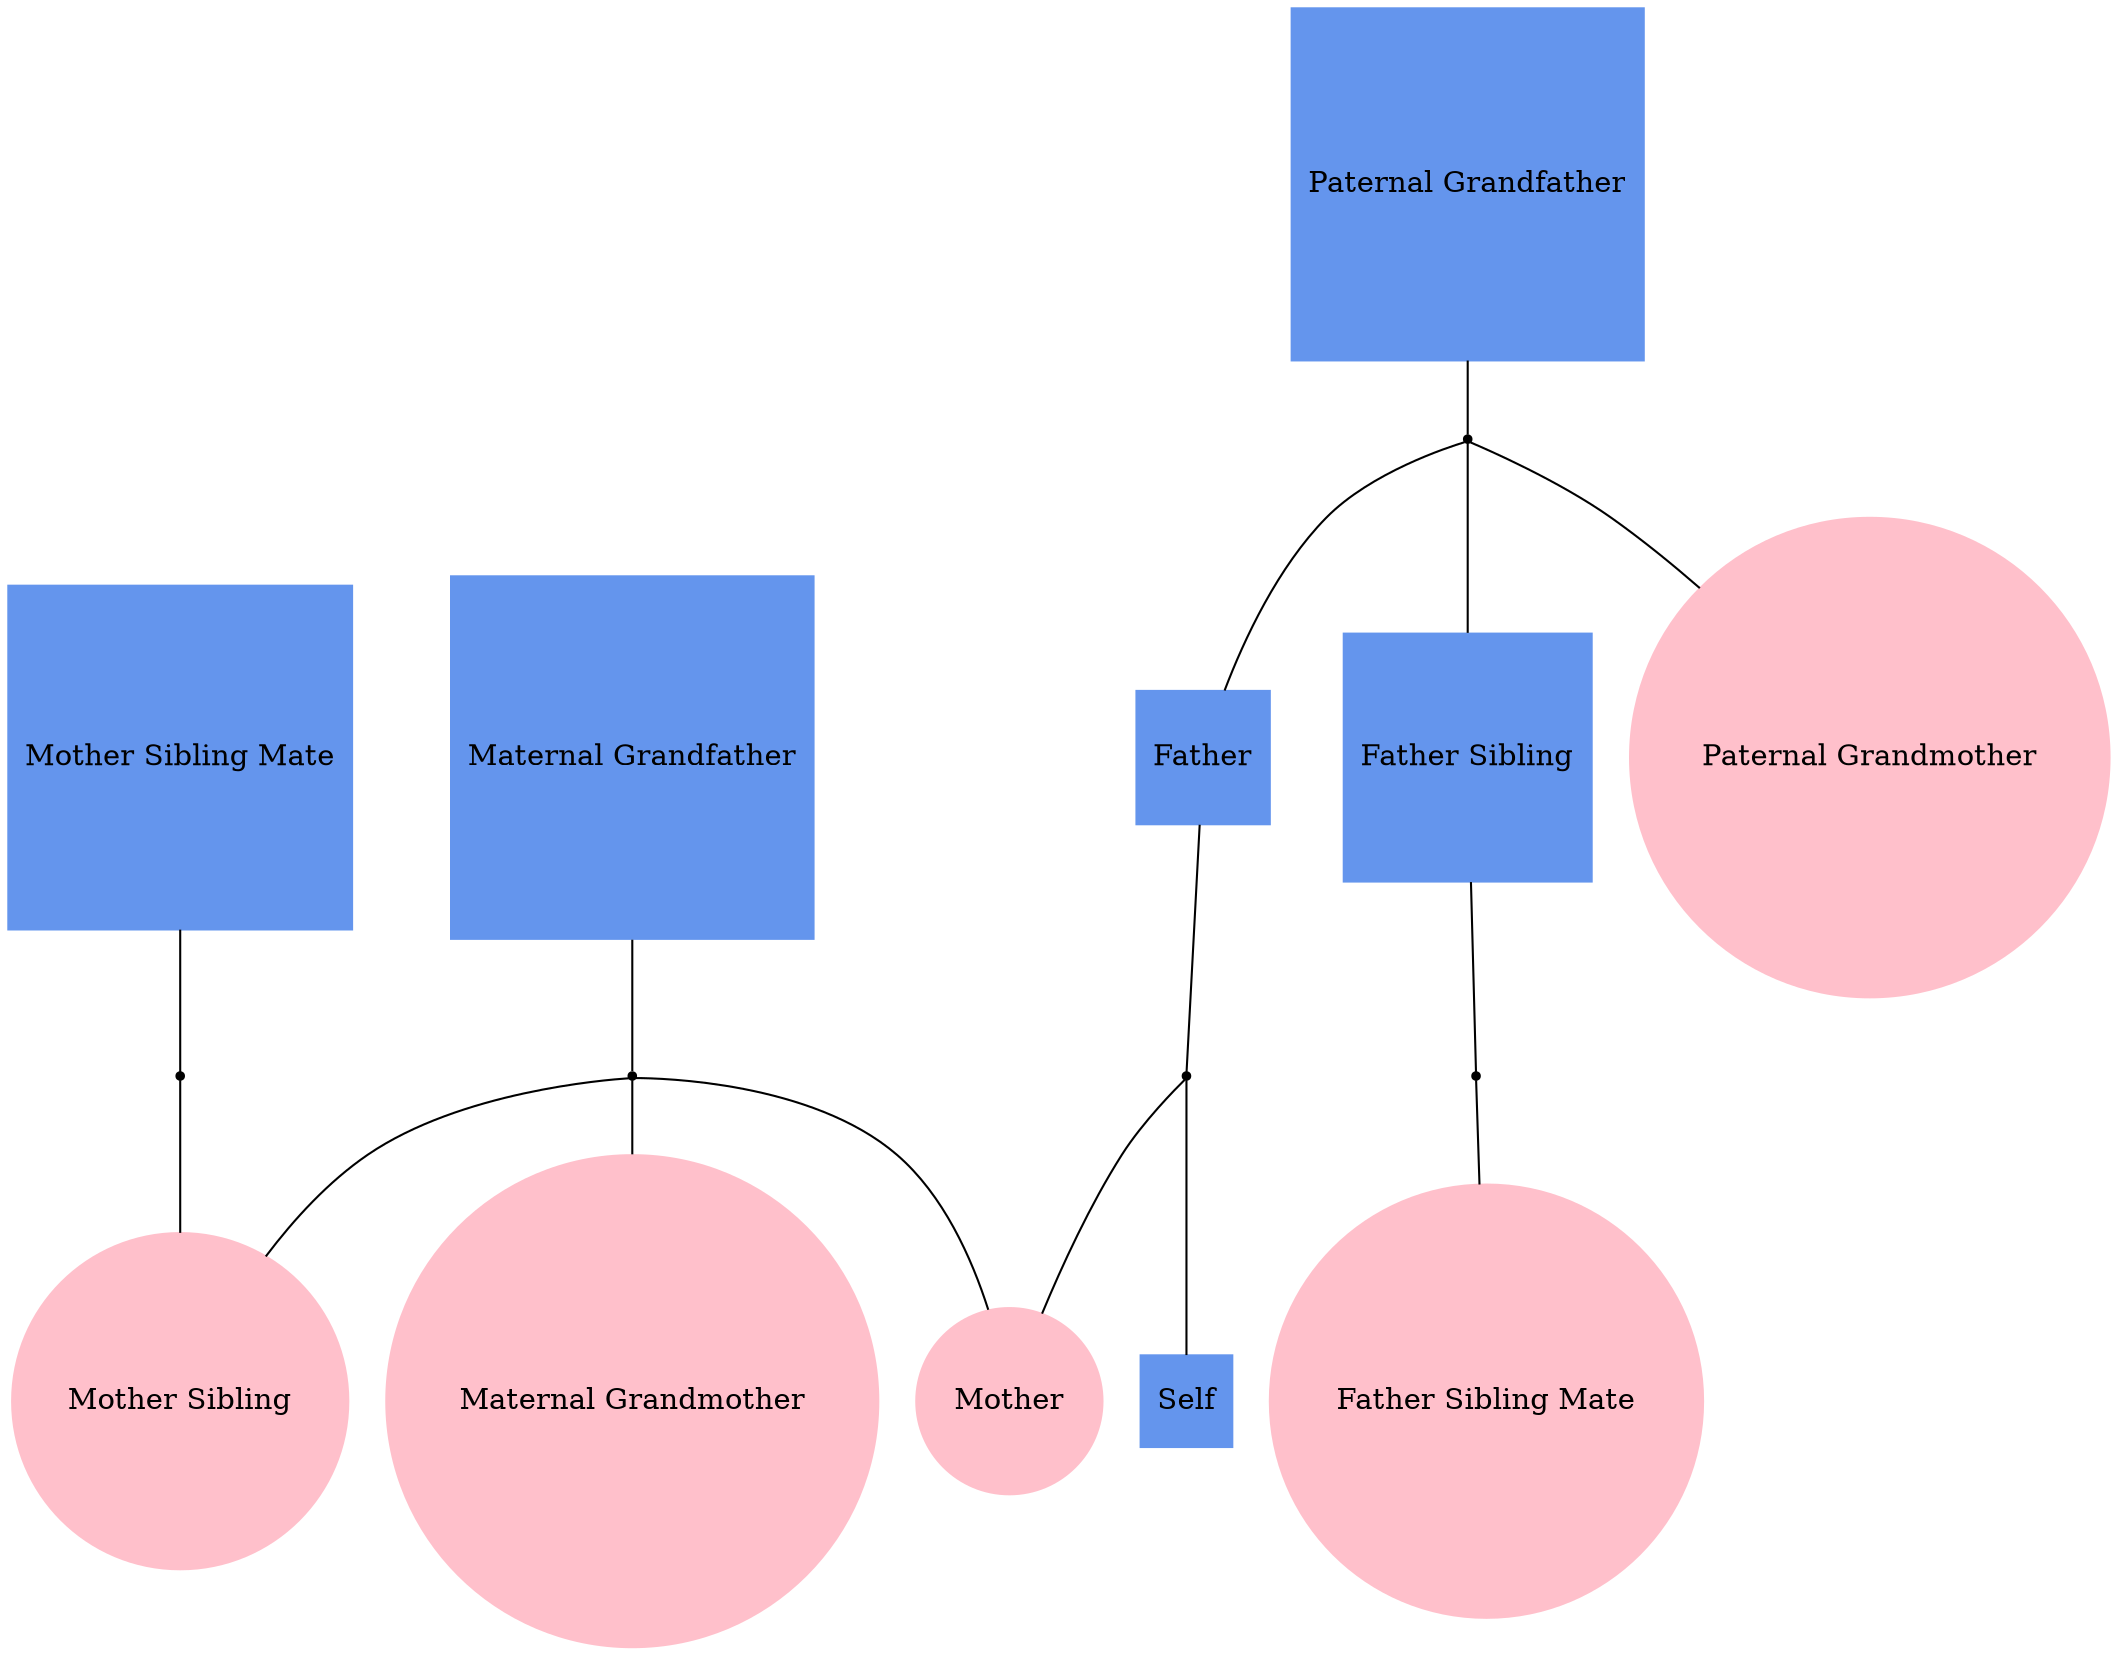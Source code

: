 
graph f13 {
"Self" [shape=box, style=filled, regular=1, color="cornflowerblue"];
"Mother" [shape=oval, style=filled, regular=1, color="pink"];
"Mother Sibling" [shape=oval, style=filled, regular=1, color="pink"];
"Mother Sibling Mate" [shape=box, style=filled, regular=1, color="cornflowerblue"];
"Maternal Grandfather" [shape=box, style=filled, regular=1, color="cornflowerblue"];
"Maternal Grandmother" [shape=oval, style=filled, regular=1, color="pink"];
"Father" [shape=box, style=filled, regular=1, color="cornflowerblue"];
"Father Sibling" [shape=box, style=filled, regular=1, color="cornflowerblue"];
"Father Sibling Mate" [shape=oval, style=filled, regular=1, color="pink"];
"Paternal Grandfather" [shape=box, style=filled, regular=1, color="cornflowerblue"];
"Paternal Grandmother" [shape=oval, style=filled, regular=1, color="pink"];

"mothersiblingmate+mothersibling" [shape=point];
"maternalgrandfather+maternalgrandmother" [shape=point];
"father+mother" [shape=point];
"fathersibling+fathersiblingmate" [shape=point];
"paternalgrandfather+paternalgrandmother" [shape=point];

"Mother Sibling Mate" -- "mothersiblingmate+mothersibling" -- "Mother Sibling";
"Maternal Grandfather" -- "maternalgrandfather+maternalgrandmother" -- "Maternal Grandmother";
"Father" -- "father+mother" -- "Mother";
"Father Sibling" -- "fathersibling+fathersiblingmate" -- "Father Sibling Mate";
"Paternal Grandfather" -- "paternalgrandfather+paternalgrandmother" -- "Paternal Grandmother";

"father+mother" -- "Self";
"maternalgrandfather+maternalgrandmother" -- "Mother";
"maternalgrandfather+maternalgrandmother" -- "Mother Sibling";
"paternalgrandfather+paternalgrandmother" -- "Father";
"paternalgrandfather+paternalgrandmother" -- "Father Sibling";
}
    